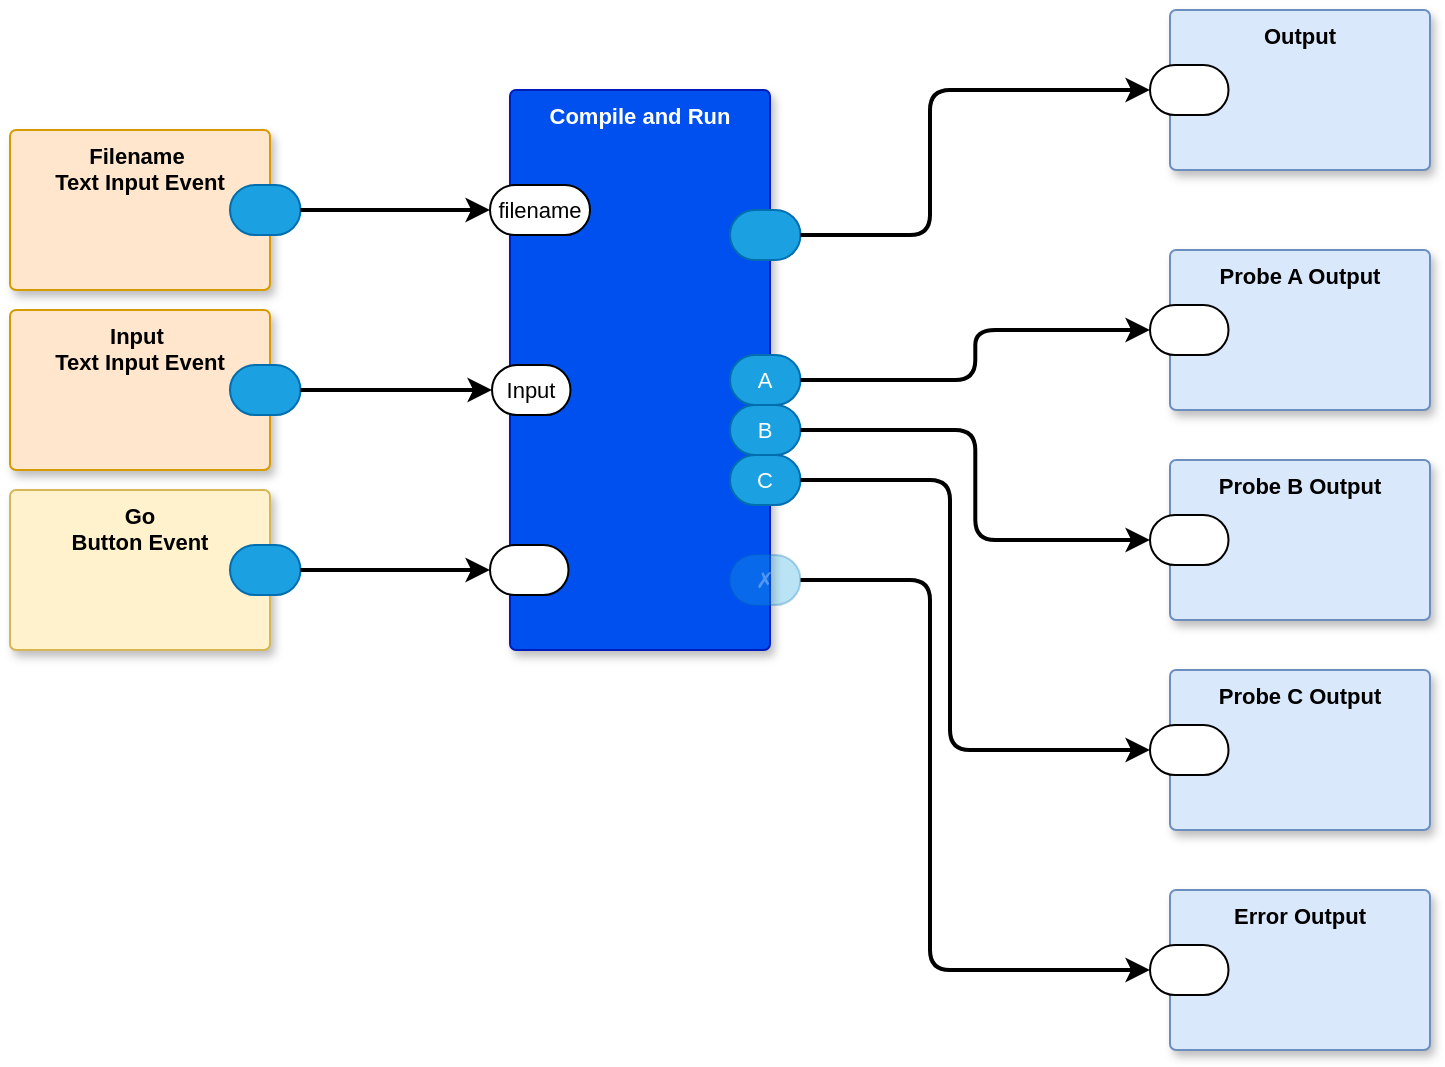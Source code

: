 <mxfile version="24.7.17" pages="2">
  <diagram name="dwrepl" id="gnEsmZfzdCE5aGAwPhMF">
    <mxGraphModel dx="1100" dy="611" grid="1" gridSize="10" guides="1" tooltips="1" connect="1" arrows="1" fold="1" page="1" pageScale="1" pageWidth="1100" pageHeight="850" math="0" shadow="0">
      <root>
        <mxCell id="0" />
        <mxCell id="1" parent="0" />
        <mxCell id="ruPjUoGr69kFwrtQsgFx-1" value="Filename&amp;nbsp;&lt;div&gt;Text Input Event&lt;/div&gt;" style="rounded=1;whiteSpace=wrap;html=1;sketch=0;container=1;recursiveResize=0;verticalAlign=top;arcSize=6;fontStyle=1;autosize=0;points=[];absoluteArcSize=1;shadow=1;strokeColor=#d79b00;fillColor=#ffe6cc;fontFamily=Helvetica;fontSize=11;" vertex="1" parent="1">
          <mxGeometry x="270" y="220" width="130" height="80" as="geometry">
            <mxRectangle x="-98" y="-1230" width="99" height="26" as="alternateBounds" />
          </mxGeometry>
        </mxCell>
        <mxCell id="ruPjUoGr69kFwrtQsgFx-3" value="" style="rounded=1;whiteSpace=wrap;html=1;sketch=0;points=[[0,0.5,0,0,0],[1,0.5,0,0,0]];fillColor=#1ba1e2;fontColor=#ffffff;strokeColor=#006EAF;arcSize=50;fontFamily=Helvetica;fontSize=11;" vertex="1" parent="ruPjUoGr69kFwrtQsgFx-1">
          <mxGeometry x="110" y="27.5" width="35.25" height="25" as="geometry" />
        </mxCell>
        <mxCell id="ruPjUoGr69kFwrtQsgFx-5" value="Input&amp;nbsp;&lt;div&gt;Text Input Event&lt;/div&gt;" style="rounded=1;whiteSpace=wrap;html=1;sketch=0;container=1;recursiveResize=0;verticalAlign=top;arcSize=6;fontStyle=1;autosize=0;points=[];absoluteArcSize=1;shadow=1;strokeColor=#d79b00;fillColor=#ffe6cc;fontFamily=Helvetica;fontSize=11;" vertex="1" parent="1">
          <mxGeometry x="270" y="310" width="130" height="80" as="geometry">
            <mxRectangle x="-98" y="-1230" width="99" height="26" as="alternateBounds" />
          </mxGeometry>
        </mxCell>
        <mxCell id="ruPjUoGr69kFwrtQsgFx-6" value="" style="rounded=1;whiteSpace=wrap;html=1;sketch=0;points=[[0,0.5,0,0,0],[1,0.5,0,0,0]];fillColor=#1ba1e2;fontColor=#ffffff;strokeColor=#006EAF;arcSize=50;fontFamily=Helvetica;fontSize=11;" vertex="1" parent="ruPjUoGr69kFwrtQsgFx-5">
          <mxGeometry x="110" y="27.5" width="35.25" height="25" as="geometry" />
        </mxCell>
        <mxCell id="ruPjUoGr69kFwrtQsgFx-8" value="Output" style="rounded=1;whiteSpace=wrap;html=1;sketch=0;container=1;recursiveResize=0;verticalAlign=top;arcSize=6;fontStyle=1;autosize=0;points=[];absoluteArcSize=1;shadow=1;strokeColor=#6c8ebf;fillColor=#dae8fc;fontFamily=Helvetica;fontSize=11;" vertex="1" parent="1">
          <mxGeometry x="850" y="160" width="130" height="80" as="geometry">
            <mxRectangle x="-98" y="-1230" width="99" height="26" as="alternateBounds" />
          </mxGeometry>
        </mxCell>
        <mxCell id="ruPjUoGr69kFwrtQsgFx-9" value="" style="rounded=1;whiteSpace=wrap;html=1;sketch=0;points=[[0,0.5,0,0,0],[1,0.5,0,0,0]];arcSize=50;fontFamily=Helvetica;fontSize=11;fontColor=default;" vertex="1" parent="ruPjUoGr69kFwrtQsgFx-8">
          <mxGeometry x="-10" y="27.5" width="39.25" height="25" as="geometry" />
        </mxCell>
        <mxCell id="ruPjUoGr69kFwrtQsgFx-12" value="Probe A Output" style="rounded=1;whiteSpace=wrap;html=1;sketch=0;container=1;recursiveResize=0;verticalAlign=top;arcSize=6;fontStyle=1;autosize=0;points=[];absoluteArcSize=1;shadow=1;strokeColor=#6c8ebf;fillColor=#dae8fc;fontFamily=Helvetica;fontSize=11;" vertex="1" parent="1">
          <mxGeometry x="850" y="280" width="130" height="80" as="geometry">
            <mxRectangle x="-98" y="-1230" width="99" height="26" as="alternateBounds" />
          </mxGeometry>
        </mxCell>
        <mxCell id="ruPjUoGr69kFwrtQsgFx-13" value="" style="rounded=1;whiteSpace=wrap;html=1;sketch=0;points=[[0,0.5,0,0,0],[1,0.5,0,0,0]];arcSize=50;fontFamily=Helvetica;fontSize=11;fontColor=default;" vertex="1" parent="ruPjUoGr69kFwrtQsgFx-12">
          <mxGeometry x="-10" y="27.5" width="39.25" height="25" as="geometry" />
        </mxCell>
        <mxCell id="ruPjUoGr69kFwrtQsgFx-15" value="Probe B Output" style="rounded=1;whiteSpace=wrap;html=1;sketch=0;container=1;recursiveResize=0;verticalAlign=top;arcSize=6;fontStyle=1;autosize=0;points=[];absoluteArcSize=1;shadow=1;strokeColor=#6c8ebf;fillColor=#dae8fc;fontFamily=Helvetica;fontSize=11;" vertex="1" parent="1">
          <mxGeometry x="850" y="385" width="130" height="80" as="geometry">
            <mxRectangle x="-98" y="-1230" width="99" height="26" as="alternateBounds" />
          </mxGeometry>
        </mxCell>
        <mxCell id="ruPjUoGr69kFwrtQsgFx-16" value="" style="rounded=1;whiteSpace=wrap;html=1;sketch=0;points=[[0,0.5,0,0,0],[1,0.5,0,0,0]];arcSize=50;fontFamily=Helvetica;fontSize=11;fontColor=default;" vertex="1" parent="ruPjUoGr69kFwrtQsgFx-15">
          <mxGeometry x="-10" y="27.5" width="39.25" height="25" as="geometry" />
        </mxCell>
        <mxCell id="ruPjUoGr69kFwrtQsgFx-18" value="Probe C Output" style="rounded=1;whiteSpace=wrap;html=1;sketch=0;container=1;recursiveResize=0;verticalAlign=top;arcSize=6;fontStyle=1;autosize=0;points=[];absoluteArcSize=1;shadow=1;strokeColor=#6c8ebf;fillColor=#dae8fc;fontFamily=Helvetica;fontSize=11;" vertex="1" parent="1">
          <mxGeometry x="850" y="490" width="130" height="80" as="geometry">
            <mxRectangle x="-98" y="-1230" width="99" height="26" as="alternateBounds" />
          </mxGeometry>
        </mxCell>
        <mxCell id="ruPjUoGr69kFwrtQsgFx-19" value="" style="rounded=1;whiteSpace=wrap;html=1;sketch=0;points=[[0,0.5,0,0,0],[1,0.5,0,0,0]];arcSize=50;fontFamily=Helvetica;fontSize=11;fontColor=default;" vertex="1" parent="ruPjUoGr69kFwrtQsgFx-18">
          <mxGeometry x="-10" y="27.5" width="39.25" height="25" as="geometry" />
        </mxCell>
        <mxCell id="ruPjUoGr69kFwrtQsgFx-29" value="Compile and Run" style="rounded=1;whiteSpace=wrap;html=1;sketch=0;container=1;recursiveResize=0;verticalAlign=top;arcSize=6;fontStyle=1;autosize=0;points=[];absoluteArcSize=1;shadow=1;strokeColor=#001DBC;fillColor=#0050ef;fontColor=#ffffff;fontFamily=Helvetica;fontSize=11;" vertex="1" parent="1">
          <mxGeometry x="520" y="200" width="130" height="280" as="geometry">
            <mxRectangle x="-98" y="-1230" width="99" height="26" as="alternateBounds" />
          </mxGeometry>
        </mxCell>
        <mxCell id="ruPjUoGr69kFwrtQsgFx-30" value="filename" style="rounded=1;whiteSpace=wrap;html=1;sketch=0;points=[[0,0.5,0,0,0],[1,0.5,0,0,0]];arcSize=50;fontFamily=Helvetica;fontSize=11;fontColor=default;" vertex="1" parent="ruPjUoGr69kFwrtQsgFx-29">
          <mxGeometry x="-10" y="47.5" width="50" height="25" as="geometry" />
        </mxCell>
        <mxCell id="ruPjUoGr69kFwrtQsgFx-31" value="" style="rounded=1;whiteSpace=wrap;html=1;sketch=0;points=[[0,0.5,0,0,0],[1,0.5,0,0,0]];fillColor=#1ba1e2;fontColor=#ffffff;strokeColor=#006EAF;arcSize=50;fontFamily=Helvetica;fontSize=11;" vertex="1" parent="ruPjUoGr69kFwrtQsgFx-29">
          <mxGeometry x="110" y="60" width="35.25" height="25" as="geometry" />
        </mxCell>
        <mxCell id="ruPjUoGr69kFwrtQsgFx-32" value="✗" style="rounded=1;whiteSpace=wrap;html=1;sketch=0;points=[[0,0.5,0,0,0],[1,0.5,0,0,0]];fillColor=#1ba1e2;fontColor=#ffffff;strokeColor=#006EAF;arcSize=50;fontFamily=Helvetica;fontSize=11;textOpacity=30;opacity=30;" vertex="1" parent="ruPjUoGr69kFwrtQsgFx-29">
          <mxGeometry x="110" y="232.5" width="35.25" height="25" as="geometry" />
        </mxCell>
        <mxCell id="ruPjUoGr69kFwrtQsgFx-34" value="A" style="rounded=1;whiteSpace=wrap;html=1;sketch=0;points=[[0,0.5,0,0,0],[1,0.5,0,0,0]];fillColor=#1ba1e2;fontColor=#ffffff;strokeColor=#006EAF;arcSize=50;fontFamily=Helvetica;fontSize=11;" vertex="1" parent="ruPjUoGr69kFwrtQsgFx-29">
          <mxGeometry x="110" y="132.5" width="35.25" height="25" as="geometry" />
        </mxCell>
        <mxCell id="ruPjUoGr69kFwrtQsgFx-35" value="B" style="rounded=1;whiteSpace=wrap;html=1;sketch=0;points=[[0,0.5,0,0,0],[1,0.5,0,0,0]];fillColor=#1ba1e2;fontColor=#ffffff;strokeColor=#006EAF;arcSize=50;fontFamily=Helvetica;fontSize=11;" vertex="1" parent="ruPjUoGr69kFwrtQsgFx-29">
          <mxGeometry x="110" y="157.5" width="35.25" height="25" as="geometry" />
        </mxCell>
        <mxCell id="ruPjUoGr69kFwrtQsgFx-36" value="C" style="rounded=1;whiteSpace=wrap;html=1;sketch=0;points=[[0,0.5,0,0,0],[1,0.5,0,0,0]];fillColor=#1ba1e2;fontColor=#ffffff;strokeColor=#006EAF;arcSize=50;fontFamily=Helvetica;fontSize=11;" vertex="1" parent="ruPjUoGr69kFwrtQsgFx-29">
          <mxGeometry x="110" y="182.5" width="35.25" height="25" as="geometry" />
        </mxCell>
        <mxCell id="ruPjUoGr69kFwrtQsgFx-41" value="" style="rounded=1;whiteSpace=wrap;html=1;sketch=0;points=[[0,0.5,0,0,0],[1,0.5,0,0,0]];arcSize=50;fontFamily=Helvetica;fontSize=11;fontColor=default;" vertex="1" parent="ruPjUoGr69kFwrtQsgFx-29">
          <mxGeometry x="-10" y="227.5" width="39.25" height="25" as="geometry" />
        </mxCell>
        <mxCell id="ruPjUoGr69kFwrtQsgFx-50" value="Input" style="rounded=1;whiteSpace=wrap;html=1;sketch=0;points=[[0,0.5,0,0,0],[1,0.5,0,0,0]];arcSize=50;fontFamily=Helvetica;fontSize=11;fontColor=default;" vertex="1" parent="ruPjUoGr69kFwrtQsgFx-29">
          <mxGeometry x="-9" y="137.5" width="39.25" height="25" as="geometry" />
        </mxCell>
        <mxCell id="ruPjUoGr69kFwrtQsgFx-37" style="edgeStyle=orthogonalEdgeStyle;shape=connector;curved=0;rounded=1;orthogonalLoop=1;jettySize=auto;html=1;exitX=1;exitY=0.5;exitDx=0;exitDy=0;exitPerimeter=0;entryX=0;entryY=0.5;entryDx=0;entryDy=0;entryPerimeter=0;strokeColor=default;strokeWidth=2;align=center;verticalAlign=middle;fontFamily=Helvetica;fontSize=11;fontColor=default;labelBackgroundColor=default;endArrow=classic;" edge="1" parent="1" source="ruPjUoGr69kFwrtQsgFx-31" target="ruPjUoGr69kFwrtQsgFx-9">
          <mxGeometry relative="1" as="geometry">
            <Array as="points">
              <mxPoint x="730" y="273" />
              <mxPoint x="730" y="200" />
            </Array>
          </mxGeometry>
        </mxCell>
        <mxCell id="ruPjUoGr69kFwrtQsgFx-38" style="edgeStyle=orthogonalEdgeStyle;shape=connector;curved=0;rounded=1;orthogonalLoop=1;jettySize=auto;html=1;exitX=1;exitY=0.5;exitDx=0;exitDy=0;exitPerimeter=0;entryX=0;entryY=0.5;entryDx=0;entryDy=0;entryPerimeter=0;strokeColor=default;strokeWidth=2;align=center;verticalAlign=middle;fontFamily=Helvetica;fontSize=11;fontColor=default;labelBackgroundColor=default;endArrow=classic;" edge="1" parent="1" source="ruPjUoGr69kFwrtQsgFx-34" target="ruPjUoGr69kFwrtQsgFx-13">
          <mxGeometry relative="1" as="geometry" />
        </mxCell>
        <mxCell id="ruPjUoGr69kFwrtQsgFx-39" style="edgeStyle=orthogonalEdgeStyle;shape=connector;curved=0;rounded=1;orthogonalLoop=1;jettySize=auto;html=1;exitX=1;exitY=0.5;exitDx=0;exitDy=0;exitPerimeter=0;entryX=0;entryY=0.5;entryDx=0;entryDy=0;entryPerimeter=0;strokeColor=default;strokeWidth=2;align=center;verticalAlign=middle;fontFamily=Helvetica;fontSize=11;fontColor=default;labelBackgroundColor=default;endArrow=classic;" edge="1" parent="1" source="ruPjUoGr69kFwrtQsgFx-35" target="ruPjUoGr69kFwrtQsgFx-16">
          <mxGeometry relative="1" as="geometry" />
        </mxCell>
        <mxCell id="ruPjUoGr69kFwrtQsgFx-40" style="edgeStyle=orthogonalEdgeStyle;shape=connector;curved=0;rounded=1;orthogonalLoop=1;jettySize=auto;html=1;exitX=1;exitY=0.5;exitDx=0;exitDy=0;exitPerimeter=0;entryX=0;entryY=0.5;entryDx=0;entryDy=0;entryPerimeter=0;strokeColor=default;strokeWidth=2;align=center;verticalAlign=middle;fontFamily=Helvetica;fontSize=11;fontColor=default;labelBackgroundColor=default;endArrow=classic;" edge="1" parent="1" source="ruPjUoGr69kFwrtQsgFx-36" target="ruPjUoGr69kFwrtQsgFx-19">
          <mxGeometry relative="1" as="geometry">
            <Array as="points">
              <mxPoint x="740" y="395" />
              <mxPoint x="740" y="530" />
            </Array>
          </mxGeometry>
        </mxCell>
        <mxCell id="ruPjUoGr69kFwrtQsgFx-45" value="Error Output" style="rounded=1;whiteSpace=wrap;html=1;sketch=0;container=1;recursiveResize=0;verticalAlign=top;arcSize=6;fontStyle=1;autosize=0;points=[];absoluteArcSize=1;shadow=1;strokeColor=#6c8ebf;fillColor=#dae8fc;fontFamily=Helvetica;fontSize=11;" vertex="1" parent="1">
          <mxGeometry x="850" y="600" width="130" height="80" as="geometry">
            <mxRectangle x="-98" y="-1230" width="99" height="26" as="alternateBounds" />
          </mxGeometry>
        </mxCell>
        <mxCell id="ruPjUoGr69kFwrtQsgFx-46" value="" style="rounded=1;whiteSpace=wrap;html=1;sketch=0;points=[[0,0.5,0,0,0],[1,0.5,0,0,0]];arcSize=50;fontFamily=Helvetica;fontSize=11;fontColor=default;" vertex="1" parent="ruPjUoGr69kFwrtQsgFx-45">
          <mxGeometry x="-10" y="27.5" width="39.25" height="25" as="geometry" />
        </mxCell>
        <mxCell id="ruPjUoGr69kFwrtQsgFx-47" style="edgeStyle=orthogonalEdgeStyle;shape=connector;curved=0;rounded=1;orthogonalLoop=1;jettySize=auto;html=1;exitX=1;exitY=0.5;exitDx=0;exitDy=0;exitPerimeter=0;entryX=0;entryY=0.5;entryDx=0;entryDy=0;entryPerimeter=0;strokeColor=default;strokeWidth=2;align=center;verticalAlign=middle;fontFamily=Helvetica;fontSize=11;fontColor=default;labelBackgroundColor=default;endArrow=classic;" edge="1" parent="1" source="ruPjUoGr69kFwrtQsgFx-32" target="ruPjUoGr69kFwrtQsgFx-46">
          <mxGeometry relative="1" as="geometry">
            <Array as="points">
              <mxPoint x="730" y="445" />
              <mxPoint x="730" y="640" />
            </Array>
          </mxGeometry>
        </mxCell>
        <mxCell id="ruPjUoGr69kFwrtQsgFx-48" value="Go&lt;div&gt;Button Event&lt;/div&gt;" style="rounded=1;whiteSpace=wrap;html=1;sketch=0;container=1;recursiveResize=0;verticalAlign=top;arcSize=6;fontStyle=1;autosize=0;points=[];absoluteArcSize=1;shadow=1;strokeColor=#d6b656;fillColor=#fff2cc;fontFamily=Helvetica;fontSize=11;" vertex="1" parent="1">
          <mxGeometry x="270" y="400" width="130" height="80" as="geometry">
            <mxRectangle x="-98" y="-1230" width="99" height="26" as="alternateBounds" />
          </mxGeometry>
        </mxCell>
        <mxCell id="ruPjUoGr69kFwrtQsgFx-49" value="" style="rounded=1;whiteSpace=wrap;html=1;sketch=0;points=[[0,0.5,0,0,0],[1,0.5,0,0,0]];fillColor=#1ba1e2;fontColor=#ffffff;strokeColor=#006EAF;arcSize=50;fontFamily=Helvetica;fontSize=11;" vertex="1" parent="ruPjUoGr69kFwrtQsgFx-48">
          <mxGeometry x="110" y="27.5" width="35.25" height="25" as="geometry" />
        </mxCell>
        <mxCell id="ruPjUoGr69kFwrtQsgFx-51" style="edgeStyle=orthogonalEdgeStyle;shape=connector;curved=0;rounded=1;orthogonalLoop=1;jettySize=auto;html=1;exitX=1;exitY=0.5;exitDx=0;exitDy=0;exitPerimeter=0;entryX=0;entryY=0.5;entryDx=0;entryDy=0;entryPerimeter=0;strokeColor=default;strokeWidth=2;align=center;verticalAlign=middle;fontFamily=Helvetica;fontSize=11;fontColor=default;labelBackgroundColor=default;endArrow=classic;" edge="1" parent="1" source="ruPjUoGr69kFwrtQsgFx-49" target="ruPjUoGr69kFwrtQsgFx-41">
          <mxGeometry relative="1" as="geometry" />
        </mxCell>
        <mxCell id="ruPjUoGr69kFwrtQsgFx-52" style="edgeStyle=orthogonalEdgeStyle;shape=connector;curved=0;rounded=1;orthogonalLoop=1;jettySize=auto;html=1;exitX=1;exitY=0.5;exitDx=0;exitDy=0;exitPerimeter=0;entryX=0;entryY=0.5;entryDx=0;entryDy=0;entryPerimeter=0;strokeColor=default;strokeWidth=2;align=center;verticalAlign=middle;fontFamily=Helvetica;fontSize=11;fontColor=default;labelBackgroundColor=default;endArrow=classic;" edge="1" parent="1" source="ruPjUoGr69kFwrtQsgFx-6" target="ruPjUoGr69kFwrtQsgFx-50">
          <mxGeometry relative="1" as="geometry" />
        </mxCell>
        <mxCell id="ruPjUoGr69kFwrtQsgFx-53" style="edgeStyle=orthogonalEdgeStyle;shape=connector;curved=0;rounded=1;orthogonalLoop=1;jettySize=auto;html=1;entryX=0;entryY=0.5;entryDx=0;entryDy=0;entryPerimeter=0;strokeColor=default;strokeWidth=2;align=center;verticalAlign=middle;fontFamily=Helvetica;fontSize=11;fontColor=default;labelBackgroundColor=default;endArrow=classic;" edge="1" parent="1" source="ruPjUoGr69kFwrtQsgFx-3" target="ruPjUoGr69kFwrtQsgFx-30">
          <mxGeometry relative="1" as="geometry" />
        </mxCell>
      </root>
    </mxGraphModel>
  </diagram>
  <diagram id="MmHQTehffYwN9hIQUY6x" name="Page-2">
    <mxGraphModel dx="1100" dy="611" grid="1" gridSize="10" guides="1" tooltips="1" connect="1" arrows="1" fold="1" page="1" pageScale="1" pageWidth="1100" pageHeight="850" math="0" shadow="0">
      <root>
        <mxCell id="0" />
        <mxCell id="1" parent="0" />
      </root>
    </mxGraphModel>
  </diagram>
</mxfile>
